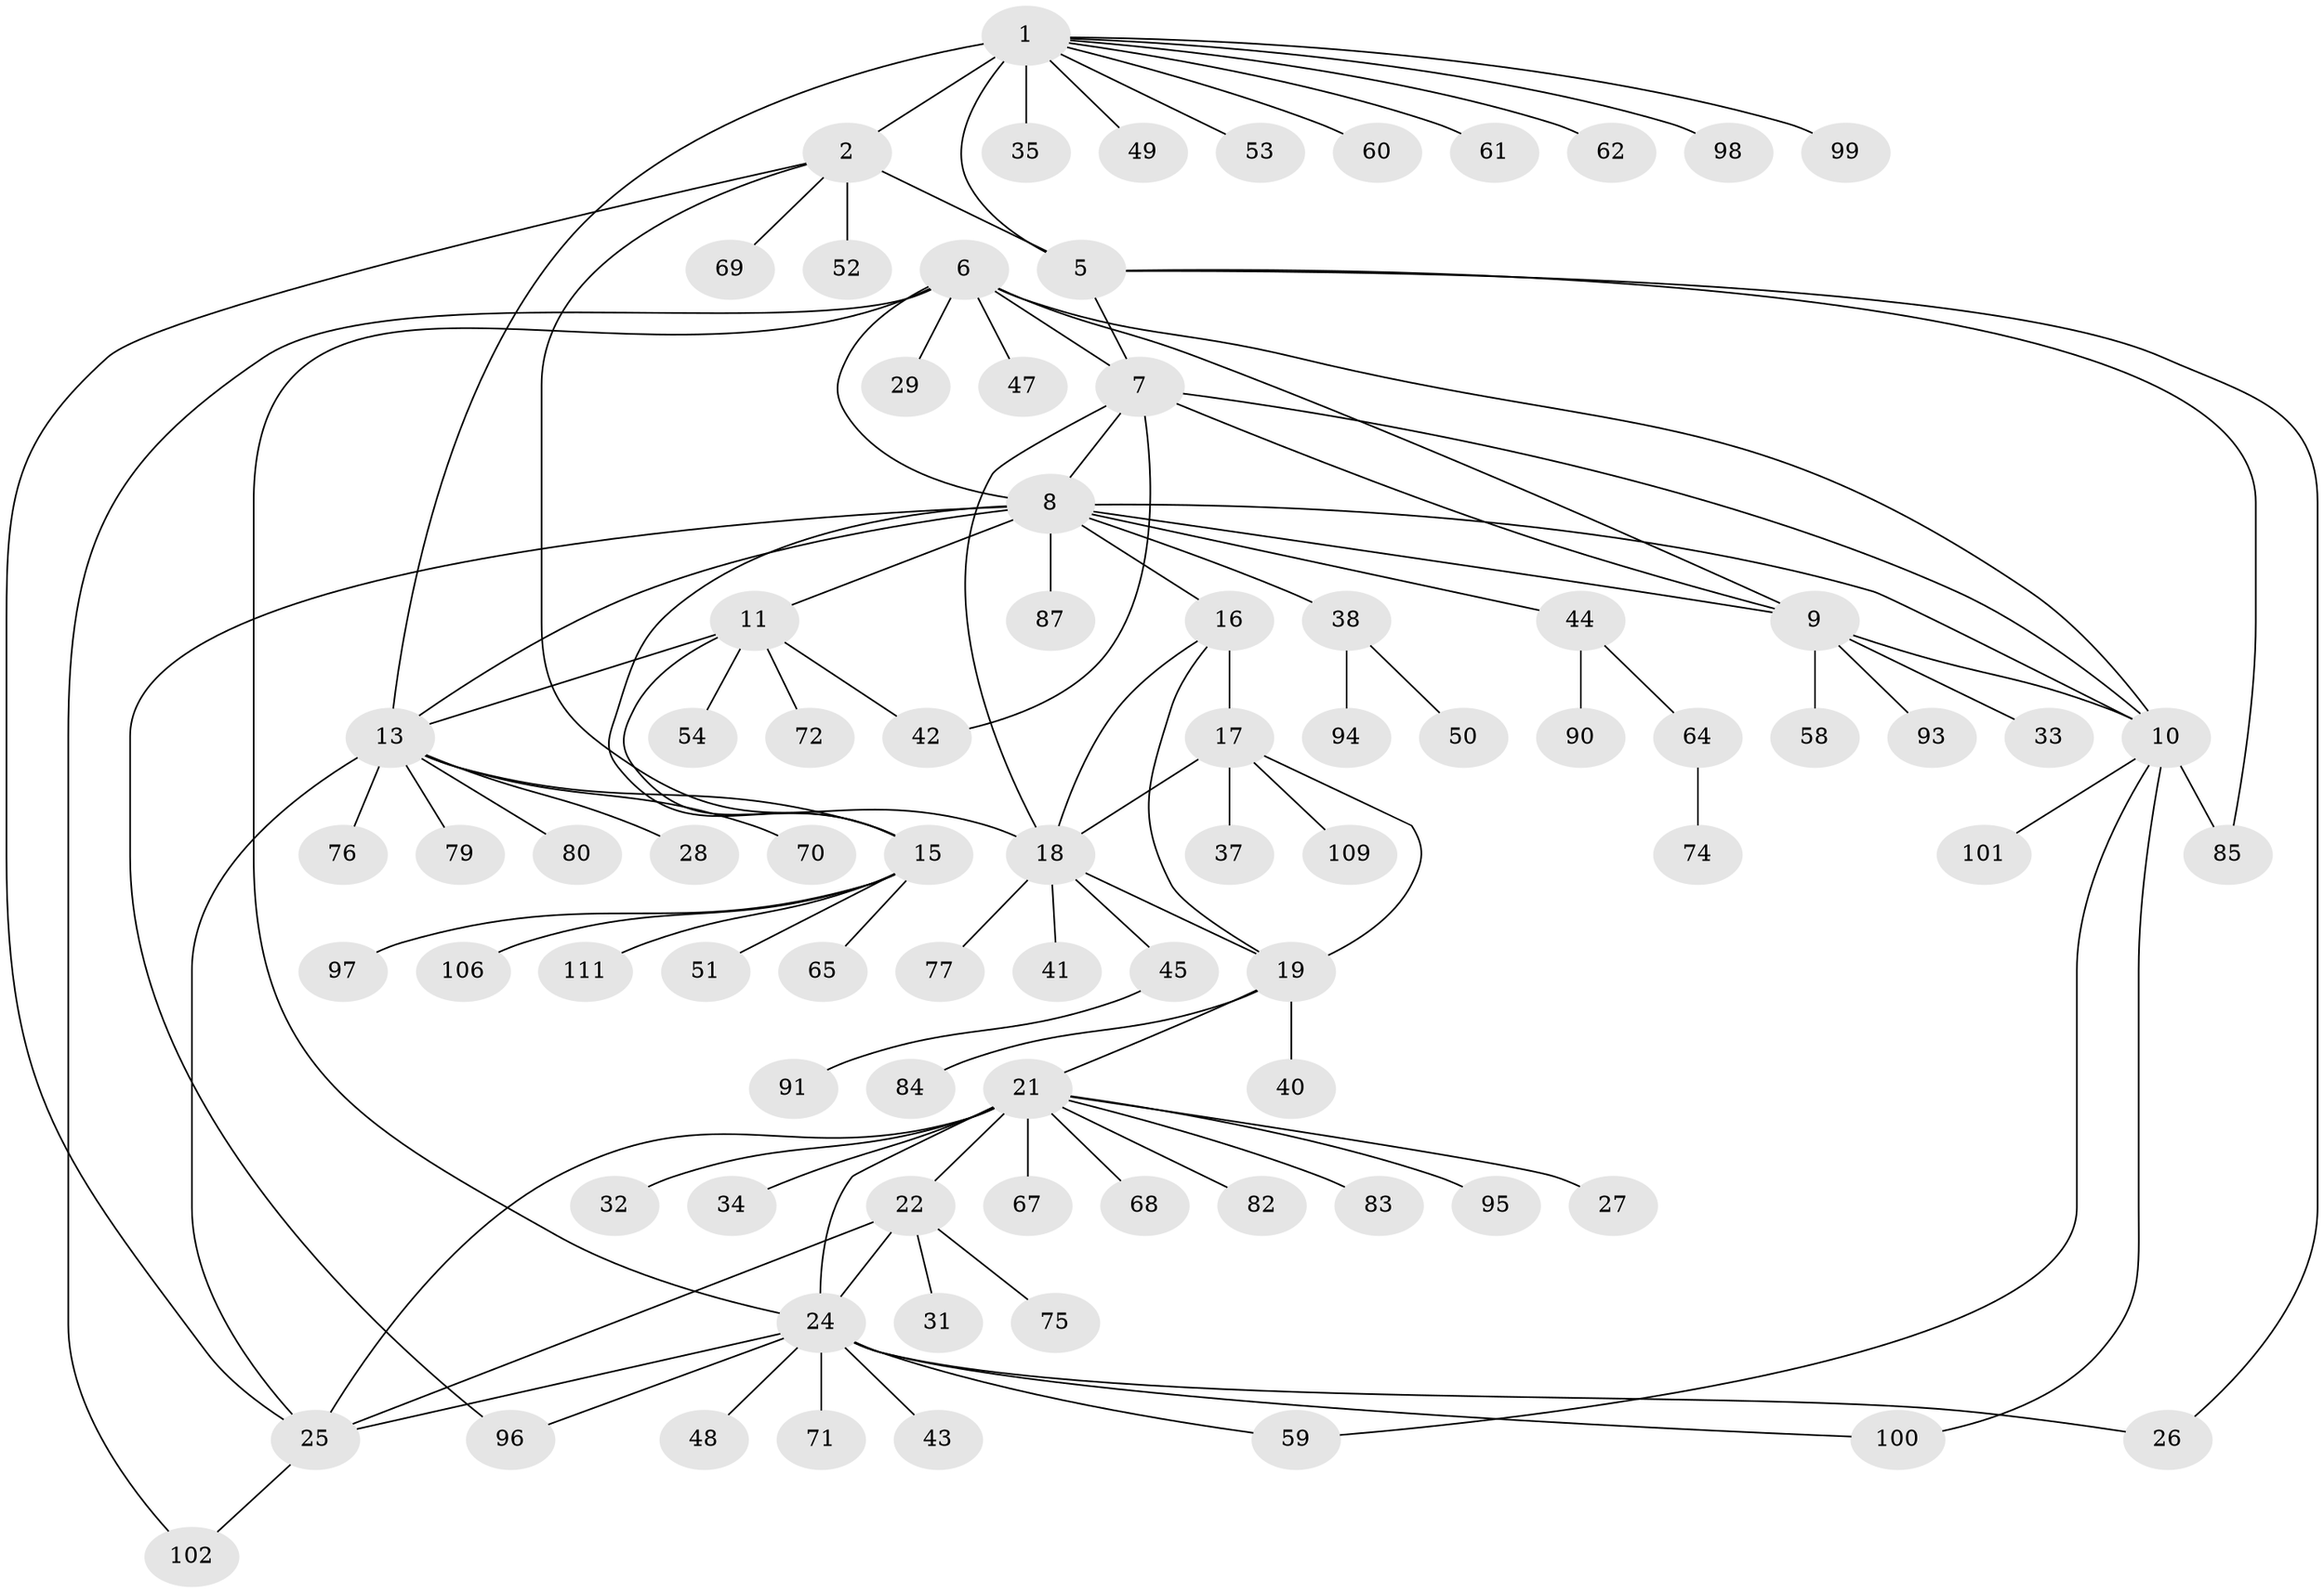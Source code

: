 // original degree distribution, {8: 0.06306306306306306, 9: 0.036036036036036036, 4: 0.02702702702702703, 7: 0.06306306306306306, 10: 0.009009009009009009, 6: 0.009009009009009009, 13: 0.018018018018018018, 3: 0.036036036036036036, 1: 0.5855855855855856, 2: 0.15315315315315314}
// Generated by graph-tools (version 1.1) at 2025/42/03/06/25 10:42:15]
// undirected, 83 vertices, 111 edges
graph export_dot {
graph [start="1"]
  node [color=gray90,style=filled];
  1 [super="+3"];
  2 [super="+4"];
  5 [super="+86"];
  6 [super="+103"];
  7 [super="+88"];
  8 [super="+12"];
  9 [super="+110"];
  10 [super="+105"];
  11 [super="+36"];
  13 [super="+14"];
  15 [super="+66"];
  16 [super="+63"];
  17 [super="+92"];
  18 [super="+57"];
  19 [super="+20"];
  21 [super="+23"];
  22 [super="+55"];
  24 [super="+73"];
  25 [super="+89"];
  26 [super="+30"];
  27;
  28;
  29;
  31;
  32;
  33 [super="+78"];
  34;
  35 [super="+108"];
  37;
  38 [super="+39"];
  40;
  41;
  42 [super="+56"];
  43;
  44 [super="+46"];
  45;
  47;
  48;
  49 [super="+81"];
  50;
  51;
  52;
  53;
  54;
  58;
  59;
  60;
  61;
  62;
  64;
  65;
  67;
  68;
  69 [super="+107"];
  70;
  71;
  72;
  74;
  75 [super="+104"];
  76;
  77;
  79;
  80;
  82;
  83;
  84;
  85;
  87;
  90;
  91;
  93;
  94;
  95;
  96;
  97;
  98;
  99;
  100;
  101;
  102;
  106;
  109;
  111;
  1 -- 2 [weight=4];
  1 -- 5 [weight=2];
  1 -- 35;
  1 -- 49;
  1 -- 61;
  1 -- 98;
  1 -- 99;
  1 -- 53;
  1 -- 60;
  1 -- 62;
  1 -- 13;
  2 -- 5 [weight=2];
  2 -- 18;
  2 -- 25;
  2 -- 52;
  2 -- 69;
  5 -- 7;
  5 -- 85;
  5 -- 26;
  6 -- 7;
  6 -- 8;
  6 -- 9;
  6 -- 10;
  6 -- 24;
  6 -- 29;
  6 -- 47;
  6 -- 102;
  7 -- 8;
  7 -- 9;
  7 -- 10;
  7 -- 18;
  7 -- 42;
  8 -- 9;
  8 -- 10;
  8 -- 87;
  8 -- 96;
  8 -- 38;
  8 -- 11;
  8 -- 44;
  8 -- 13 [weight=2];
  8 -- 15;
  8 -- 16;
  9 -- 10;
  9 -- 33;
  9 -- 58;
  9 -- 93;
  10 -- 59;
  10 -- 85;
  10 -- 100;
  10 -- 101;
  11 -- 13 [weight=2];
  11 -- 15;
  11 -- 42;
  11 -- 54;
  11 -- 72;
  13 -- 15 [weight=2];
  13 -- 28;
  13 -- 70;
  13 -- 79;
  13 -- 76;
  13 -- 80;
  13 -- 25;
  15 -- 51;
  15 -- 65;
  15 -- 97;
  15 -- 106;
  15 -- 111;
  16 -- 17;
  16 -- 18;
  16 -- 19 [weight=2];
  17 -- 18;
  17 -- 19 [weight=2];
  17 -- 37;
  17 -- 109;
  18 -- 19 [weight=2];
  18 -- 41;
  18 -- 45;
  18 -- 77;
  19 -- 21;
  19 -- 40;
  19 -- 84;
  21 -- 22 [weight=2];
  21 -- 24 [weight=2];
  21 -- 25 [weight=2];
  21 -- 27;
  21 -- 32;
  21 -- 34;
  21 -- 67;
  21 -- 68;
  21 -- 82;
  21 -- 83;
  21 -- 95;
  22 -- 24;
  22 -- 25;
  22 -- 31;
  22 -- 75;
  24 -- 25;
  24 -- 26;
  24 -- 43;
  24 -- 48;
  24 -- 59;
  24 -- 71;
  24 -- 96;
  24 -- 100;
  25 -- 102;
  38 -- 94;
  38 -- 50;
  44 -- 90;
  44 -- 64;
  45 -- 91;
  64 -- 74;
}
